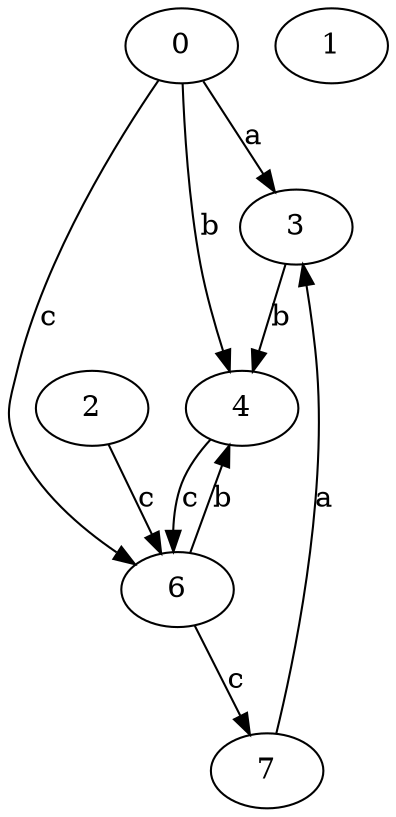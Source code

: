 strict digraph  {
0;
1;
2;
3;
4;
6;
7;
0 -> 3  [label=a];
0 -> 4  [label=b];
0 -> 6  [label=c];
2 -> 6  [label=c];
3 -> 4  [label=b];
4 -> 6  [label=c];
6 -> 4  [label=b];
6 -> 7  [label=c];
7 -> 3  [label=a];
}
